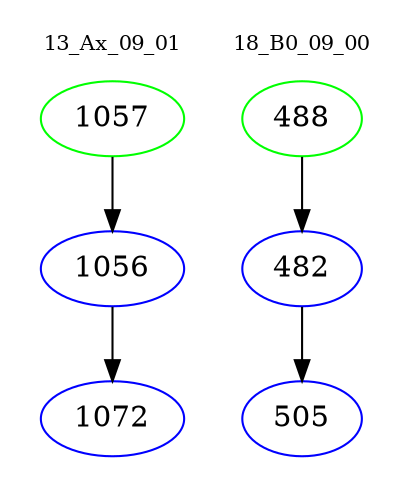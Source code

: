 digraph{
subgraph cluster_0 {
color = white
label = "13_Ax_09_01";
fontsize=10;
T0_1057 [label="1057", color="green"]
T0_1057 -> T0_1056 [color="black"]
T0_1056 [label="1056", color="blue"]
T0_1056 -> T0_1072 [color="black"]
T0_1072 [label="1072", color="blue"]
}
subgraph cluster_1 {
color = white
label = "18_B0_09_00";
fontsize=10;
T1_488 [label="488", color="green"]
T1_488 -> T1_482 [color="black"]
T1_482 [label="482", color="blue"]
T1_482 -> T1_505 [color="black"]
T1_505 [label="505", color="blue"]
}
}
